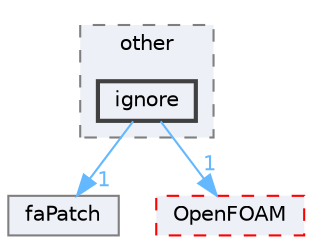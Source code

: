 digraph "src/finiteArea/faMesh/faPatches/other/ignore"
{
 // LATEX_PDF_SIZE
  bgcolor="transparent";
  edge [fontname=Helvetica,fontsize=10,labelfontname=Helvetica,labelfontsize=10];
  node [fontname=Helvetica,fontsize=10,shape=box,height=0.2,width=0.4];
  compound=true
  subgraph clusterdir_41afa1fcd85fa8a80fb74f527ab0e615 {
    graph [ bgcolor="#edf0f7", pencolor="grey50", label="other", fontname=Helvetica,fontsize=10 style="filled,dashed", URL="dir_41afa1fcd85fa8a80fb74f527ab0e615.html",tooltip=""]
  dir_5f575458b1cfece7d265ba6402eececc [label="ignore", fillcolor="#edf0f7", color="grey25", style="filled,bold", URL="dir_5f575458b1cfece7d265ba6402eececc.html",tooltip=""];
  }
  dir_2573e9a60ab8504dd6f33355336227ae [label="faPatch", fillcolor="#edf0f7", color="grey50", style="filled", URL="dir_2573e9a60ab8504dd6f33355336227ae.html",tooltip=""];
  dir_c5473ff19b20e6ec4dfe5c310b3778a8 [label="OpenFOAM", fillcolor="#edf0f7", color="red", style="filled,dashed", URL="dir_c5473ff19b20e6ec4dfe5c310b3778a8.html",tooltip=""];
  dir_5f575458b1cfece7d265ba6402eececc->dir_2573e9a60ab8504dd6f33355336227ae [headlabel="1", labeldistance=1.5 headhref="dir_001784_001304.html" href="dir_001784_001304.html" color="steelblue1" fontcolor="steelblue1"];
  dir_5f575458b1cfece7d265ba6402eececc->dir_c5473ff19b20e6ec4dfe5c310b3778a8 [headlabel="1", labeldistance=1.5 headhref="dir_001784_002695.html" href="dir_001784_002695.html" color="steelblue1" fontcolor="steelblue1"];
}
